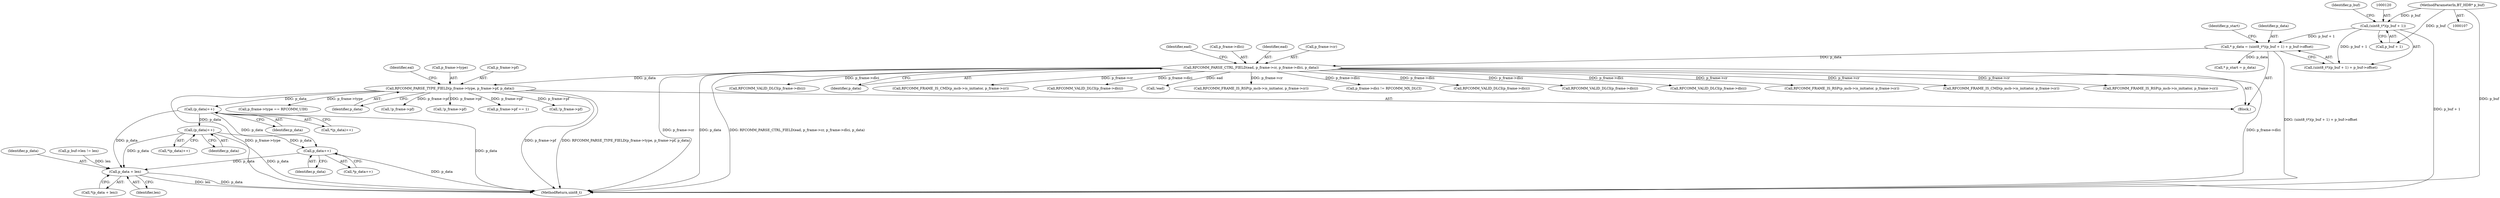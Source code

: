 digraph "0_Android_9fe27a9b445f7e911286ed31c1087ceac567736b@pointer" {
"1000182" [label="(Call,(p_data)++)"];
"1000163" [label="(Call,RFCOMM_PARSE_TYPE_FIELD(p_frame->type, p_frame->pf, p_data))"];
"1000146" [label="(Call,RFCOMM_PARSE_CTRL_FIELD(ead, p_frame->cr, p_frame->dlci, p_data))"];
"1000116" [label="(Call,* p_data = (uint8_t*)(p_buf + 1) + p_buf->offset)"];
"1000119" [label="(Call,(uint8_t*)(p_buf + 1))"];
"1000110" [label="(MethodParameterIn,BT_HDR* p_buf)"];
"1000200" [label="(Call,(p_data)++)"];
"1000273" [label="(Call,p_data++)"];
"1000307" [label="(Call,p_data + len)"];
"1000334" [label="(Call,RFCOMM_VALID_DLCI(p_frame->dlci))"];
"1000157" [label="(Identifier,ead)"];
"1000154" [label="(Identifier,p_data)"];
"1000354" [label="(Call,RFCOMM_FRAME_IS_CMD(p_mcb->is_initiator, p_frame->cr))"];
"1000272" [label="(Call,*p_data++)"];
"1000117" [label="(Identifier,p_data)"];
"1000457" [label="(Call,RFCOMM_VALID_DLCI(p_frame->dlci))"];
"1000119" [label="(Call,(uint8_t*)(p_buf + 1))"];
"1000183" [label="(Identifier,p_data)"];
"1000200" [label="(Call,(p_data)++)"];
"1000110" [label="(MethodParameterIn,BT_HDR* p_buf)"];
"1000156" [label="(Call,!ead)"];
"1000273" [label="(Call,p_data++)"];
"1000163" [label="(Call,RFCOMM_PARSE_TYPE_FIELD(p_frame->type, p_frame->pf, p_data))"];
"1000118" [label="(Call,(uint8_t*)(p_buf + 1) + p_buf->offset)"];
"1000251" [label="(Call,p_frame->type == RFCOMM_UIH)"];
"1000170" [label="(Identifier,p_data)"];
"1000129" [label="(Identifier,p_start)"];
"1000497" [label="(MethodReturn,uint8_t)"];
"1000172" [label="(Identifier,eal)"];
"1000308" [label="(Identifier,p_data)"];
"1000151" [label="(Call,p_frame->dlci)"];
"1000421" [label="(Call,RFCOMM_FRAME_IS_RSP(p_mcb->is_initiator, p_frame->cr))"];
"1000164" [label="(Call,p_frame->type)"];
"1000257" [label="(Call,p_frame->dlci != RFCOMM_MX_DLCI)"];
"1000147" [label="(Identifier,ead)"];
"1000111" [label="(Block,)"];
"1000370" [label="(Call,RFCOMM_VALID_DLCI(p_frame->dlci))"];
"1000290" [label="(Call,p_buf->len != len)"];
"1000274" [label="(Identifier,p_data)"];
"1000309" [label="(Identifier,len)"];
"1000401" [label="(Call,RFCOMM_VALID_DLCI(p_frame->dlci))"];
"1000429" [label="(Call,!p_frame->pf)"];
"1000128" [label="(Call,* p_start = p_data)"];
"1000326" [label="(Call,!p_frame->pf)"];
"1000199" [label="(Call,*(p_data)++)"];
"1000201" [label="(Identifier,p_data)"];
"1000125" [label="(Identifier,p_buf)"];
"1000437" [label="(Call,RFCOMM_VALID_DLCI(p_frame->dlci))"];
"1000116" [label="(Call,* p_data = (uint8_t*)(p_buf + 1) + p_buf->offset)"];
"1000306" [label="(Call,*(p_data + len))"];
"1000318" [label="(Call,RFCOMM_FRAME_IS_RSP(p_mcb->is_initiator, p_frame->cr))"];
"1000167" [label="(Call,p_frame->pf)"];
"1000307" [label="(Call,p_data + len)"];
"1000148" [label="(Call,p_frame->cr)"];
"1000390" [label="(Call,RFCOMM_FRAME_IS_CMD(p_mcb->is_initiator, p_frame->cr))"];
"1000146" [label="(Call,RFCOMM_PARSE_CTRL_FIELD(ead, p_frame->cr, p_frame->dlci, p_data))"];
"1000181" [label="(Call,*(p_data)++)"];
"1000121" [label="(Call,p_buf + 1)"];
"1000182" [label="(Call,(p_data)++)"];
"1000262" [label="(Call,p_frame->pf == 1)"];
"1000362" [label="(Call,!p_frame->pf)"];
"1000480" [label="(Call,RFCOMM_FRAME_IS_RSP(p_mcb->is_initiator, p_frame->cr))"];
"1000182" -> "1000181"  [label="AST: "];
"1000182" -> "1000183"  [label="CFG: "];
"1000183" -> "1000182"  [label="AST: "];
"1000181" -> "1000182"  [label="CFG: "];
"1000182" -> "1000497"  [label="DDG: p_data"];
"1000163" -> "1000182"  [label="DDG: p_data"];
"1000182" -> "1000200"  [label="DDG: p_data"];
"1000182" -> "1000273"  [label="DDG: p_data"];
"1000182" -> "1000307"  [label="DDG: p_data"];
"1000163" -> "1000111"  [label="AST: "];
"1000163" -> "1000170"  [label="CFG: "];
"1000164" -> "1000163"  [label="AST: "];
"1000167" -> "1000163"  [label="AST: "];
"1000170" -> "1000163"  [label="AST: "];
"1000172" -> "1000163"  [label="CFG: "];
"1000163" -> "1000497"  [label="DDG: p_frame->type"];
"1000163" -> "1000497"  [label="DDG: p_frame->pf"];
"1000163" -> "1000497"  [label="DDG: RFCOMM_PARSE_TYPE_FIELD(p_frame->type, p_frame->pf, p_data)"];
"1000146" -> "1000163"  [label="DDG: p_data"];
"1000163" -> "1000251"  [label="DDG: p_frame->type"];
"1000163" -> "1000262"  [label="DDG: p_frame->pf"];
"1000163" -> "1000326"  [label="DDG: p_frame->pf"];
"1000163" -> "1000362"  [label="DDG: p_frame->pf"];
"1000163" -> "1000429"  [label="DDG: p_frame->pf"];
"1000146" -> "1000111"  [label="AST: "];
"1000146" -> "1000154"  [label="CFG: "];
"1000147" -> "1000146"  [label="AST: "];
"1000148" -> "1000146"  [label="AST: "];
"1000151" -> "1000146"  [label="AST: "];
"1000154" -> "1000146"  [label="AST: "];
"1000157" -> "1000146"  [label="CFG: "];
"1000146" -> "1000497"  [label="DDG: p_frame->dlci"];
"1000146" -> "1000497"  [label="DDG: p_frame->cr"];
"1000146" -> "1000497"  [label="DDG: p_data"];
"1000146" -> "1000497"  [label="DDG: RFCOMM_PARSE_CTRL_FIELD(ead, p_frame->cr, p_frame->dlci, p_data)"];
"1000116" -> "1000146"  [label="DDG: p_data"];
"1000146" -> "1000156"  [label="DDG: ead"];
"1000146" -> "1000257"  [label="DDG: p_frame->dlci"];
"1000146" -> "1000318"  [label="DDG: p_frame->cr"];
"1000146" -> "1000334"  [label="DDG: p_frame->dlci"];
"1000146" -> "1000354"  [label="DDG: p_frame->cr"];
"1000146" -> "1000370"  [label="DDG: p_frame->dlci"];
"1000146" -> "1000390"  [label="DDG: p_frame->cr"];
"1000146" -> "1000401"  [label="DDG: p_frame->dlci"];
"1000146" -> "1000421"  [label="DDG: p_frame->cr"];
"1000146" -> "1000437"  [label="DDG: p_frame->dlci"];
"1000146" -> "1000457"  [label="DDG: p_frame->dlci"];
"1000146" -> "1000480"  [label="DDG: p_frame->cr"];
"1000116" -> "1000111"  [label="AST: "];
"1000116" -> "1000118"  [label="CFG: "];
"1000117" -> "1000116"  [label="AST: "];
"1000118" -> "1000116"  [label="AST: "];
"1000129" -> "1000116"  [label="CFG: "];
"1000116" -> "1000497"  [label="DDG: (uint8_t*)(p_buf + 1) + p_buf->offset"];
"1000119" -> "1000116"  [label="DDG: p_buf + 1"];
"1000116" -> "1000128"  [label="DDG: p_data"];
"1000119" -> "1000118"  [label="AST: "];
"1000119" -> "1000121"  [label="CFG: "];
"1000120" -> "1000119"  [label="AST: "];
"1000121" -> "1000119"  [label="AST: "];
"1000125" -> "1000119"  [label="CFG: "];
"1000119" -> "1000497"  [label="DDG: p_buf + 1"];
"1000119" -> "1000118"  [label="DDG: p_buf + 1"];
"1000110" -> "1000119"  [label="DDG: p_buf"];
"1000110" -> "1000107"  [label="AST: "];
"1000110" -> "1000497"  [label="DDG: p_buf"];
"1000110" -> "1000121"  [label="DDG: p_buf"];
"1000200" -> "1000199"  [label="AST: "];
"1000200" -> "1000201"  [label="CFG: "];
"1000201" -> "1000200"  [label="AST: "];
"1000199" -> "1000200"  [label="CFG: "];
"1000200" -> "1000497"  [label="DDG: p_data"];
"1000200" -> "1000273"  [label="DDG: p_data"];
"1000200" -> "1000307"  [label="DDG: p_data"];
"1000273" -> "1000272"  [label="AST: "];
"1000273" -> "1000274"  [label="CFG: "];
"1000274" -> "1000273"  [label="AST: "];
"1000272" -> "1000273"  [label="CFG: "];
"1000273" -> "1000497"  [label="DDG: p_data"];
"1000273" -> "1000307"  [label="DDG: p_data"];
"1000307" -> "1000306"  [label="AST: "];
"1000307" -> "1000309"  [label="CFG: "];
"1000308" -> "1000307"  [label="AST: "];
"1000309" -> "1000307"  [label="AST: "];
"1000306" -> "1000307"  [label="CFG: "];
"1000307" -> "1000497"  [label="DDG: len"];
"1000307" -> "1000497"  [label="DDG: p_data"];
"1000290" -> "1000307"  [label="DDG: len"];
}
